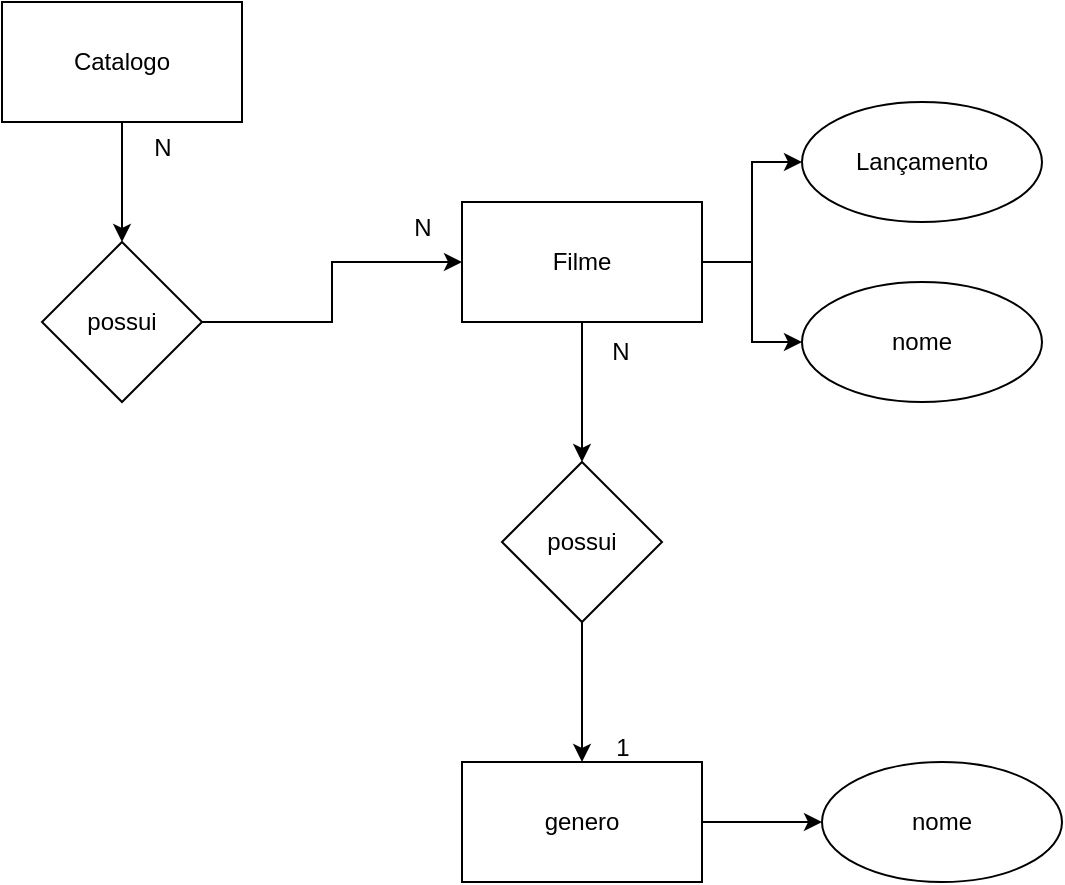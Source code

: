<mxfile version="21.6.5" type="device" pages="4">
  <diagram name="Página-1" id="5mKF2Q-sigWQypGG8Vnm">
    <mxGraphModel dx="1050" dy="581" grid="1" gridSize="10" guides="1" tooltips="1" connect="1" arrows="1" fold="1" page="1" pageScale="1" pageWidth="827" pageHeight="1169" math="0" shadow="0">
      <root>
        <mxCell id="0" />
        <mxCell id="1" parent="0" />
        <mxCell id="lNjub-nvCE7GVWdZc6g1-15" style="edgeStyle=orthogonalEdgeStyle;rounded=0;orthogonalLoop=1;jettySize=auto;html=1;entryX=0.5;entryY=0;entryDx=0;entryDy=0;" edge="1" parent="1" source="lNjub-nvCE7GVWdZc6g1-2" target="lNjub-nvCE7GVWdZc6g1-12">
          <mxGeometry relative="1" as="geometry" />
        </mxCell>
        <mxCell id="lNjub-nvCE7GVWdZc6g1-16" style="edgeStyle=orthogonalEdgeStyle;rounded=0;orthogonalLoop=1;jettySize=auto;html=1;entryX=0;entryY=0.5;entryDx=0;entryDy=0;" edge="1" parent="1" source="lNjub-nvCE7GVWdZc6g1-2" target="lNjub-nvCE7GVWdZc6g1-9">
          <mxGeometry relative="1" as="geometry" />
        </mxCell>
        <mxCell id="lNjub-nvCE7GVWdZc6g1-17" style="edgeStyle=orthogonalEdgeStyle;rounded=0;orthogonalLoop=1;jettySize=auto;html=1;entryX=0;entryY=0.5;entryDx=0;entryDy=0;" edge="1" parent="1" source="lNjub-nvCE7GVWdZc6g1-2" target="lNjub-nvCE7GVWdZc6g1-10">
          <mxGeometry relative="1" as="geometry" />
        </mxCell>
        <mxCell id="lNjub-nvCE7GVWdZc6g1-2" value="Filme" style="rounded=0;whiteSpace=wrap;html=1;" vertex="1" parent="1">
          <mxGeometry x="320" y="150" width="120" height="60" as="geometry" />
        </mxCell>
        <mxCell id="lNjub-nvCE7GVWdZc6g1-7" style="edgeStyle=orthogonalEdgeStyle;rounded=0;orthogonalLoop=1;jettySize=auto;html=1;entryX=0.5;entryY=0;entryDx=0;entryDy=0;" edge="1" parent="1" source="lNjub-nvCE7GVWdZc6g1-3" target="lNjub-nvCE7GVWdZc6g1-6">
          <mxGeometry relative="1" as="geometry" />
        </mxCell>
        <mxCell id="lNjub-nvCE7GVWdZc6g1-3" value="Catalogo" style="rounded=0;whiteSpace=wrap;html=1;" vertex="1" parent="1">
          <mxGeometry x="90" y="50" width="120" height="60" as="geometry" />
        </mxCell>
        <mxCell id="lNjub-nvCE7GVWdZc6g1-8" style="edgeStyle=orthogonalEdgeStyle;rounded=0;orthogonalLoop=1;jettySize=auto;html=1;entryX=0;entryY=0.5;entryDx=0;entryDy=0;" edge="1" parent="1" source="lNjub-nvCE7GVWdZc6g1-6" target="lNjub-nvCE7GVWdZc6g1-2">
          <mxGeometry relative="1" as="geometry" />
        </mxCell>
        <mxCell id="lNjub-nvCE7GVWdZc6g1-6" value="possui" style="rhombus;whiteSpace=wrap;html=1;" vertex="1" parent="1">
          <mxGeometry x="110" y="170" width="80" height="80" as="geometry" />
        </mxCell>
        <mxCell id="lNjub-nvCE7GVWdZc6g1-9" value="Lançamento" style="ellipse;whiteSpace=wrap;html=1;" vertex="1" parent="1">
          <mxGeometry x="490" y="100" width="120" height="60" as="geometry" />
        </mxCell>
        <mxCell id="lNjub-nvCE7GVWdZc6g1-10" value="nome" style="ellipse;whiteSpace=wrap;html=1;" vertex="1" parent="1">
          <mxGeometry x="490" y="190" width="120" height="60" as="geometry" />
        </mxCell>
        <mxCell id="lNjub-nvCE7GVWdZc6g1-18" style="edgeStyle=orthogonalEdgeStyle;rounded=0;orthogonalLoop=1;jettySize=auto;html=1;entryX=0.5;entryY=0;entryDx=0;entryDy=0;" edge="1" parent="1" source="lNjub-nvCE7GVWdZc6g1-12" target="lNjub-nvCE7GVWdZc6g1-13">
          <mxGeometry relative="1" as="geometry" />
        </mxCell>
        <mxCell id="lNjub-nvCE7GVWdZc6g1-12" value="possui" style="rhombus;whiteSpace=wrap;html=1;" vertex="1" parent="1">
          <mxGeometry x="340" y="280" width="80" height="80" as="geometry" />
        </mxCell>
        <mxCell id="lNjub-nvCE7GVWdZc6g1-19" style="edgeStyle=orthogonalEdgeStyle;rounded=0;orthogonalLoop=1;jettySize=auto;html=1;entryX=0;entryY=0.5;entryDx=0;entryDy=0;" edge="1" parent="1" source="lNjub-nvCE7GVWdZc6g1-13" target="lNjub-nvCE7GVWdZc6g1-14">
          <mxGeometry relative="1" as="geometry" />
        </mxCell>
        <mxCell id="lNjub-nvCE7GVWdZc6g1-13" value="genero" style="rounded=0;whiteSpace=wrap;html=1;" vertex="1" parent="1">
          <mxGeometry x="320" y="430" width="120" height="60" as="geometry" />
        </mxCell>
        <mxCell id="lNjub-nvCE7GVWdZc6g1-14" value="nome" style="ellipse;whiteSpace=wrap;html=1;" vertex="1" parent="1">
          <mxGeometry x="500" y="430" width="120" height="60" as="geometry" />
        </mxCell>
        <mxCell id="lNjub-nvCE7GVWdZc6g1-20" value="N" style="text;html=1;align=center;verticalAlign=middle;resizable=0;points=[];autosize=1;strokeColor=none;fillColor=none;" vertex="1" parent="1">
          <mxGeometry x="155" y="108" width="30" height="30" as="geometry" />
        </mxCell>
        <mxCell id="lNjub-nvCE7GVWdZc6g1-21" value="N" style="text;html=1;align=center;verticalAlign=middle;resizable=0;points=[];autosize=1;strokeColor=none;fillColor=none;" vertex="1" parent="1">
          <mxGeometry x="384" y="210" width="30" height="30" as="geometry" />
        </mxCell>
        <mxCell id="lNjub-nvCE7GVWdZc6g1-22" value="1" style="text;html=1;align=center;verticalAlign=middle;resizable=0;points=[];autosize=1;strokeColor=none;fillColor=none;" vertex="1" parent="1">
          <mxGeometry x="385" y="408" width="30" height="30" as="geometry" />
        </mxCell>
        <mxCell id="lNjub-nvCE7GVWdZc6g1-23" value="N" style="text;html=1;align=center;verticalAlign=middle;resizable=0;points=[];autosize=1;strokeColor=none;fillColor=none;" vertex="1" parent="1">
          <mxGeometry x="285" y="148" width="30" height="30" as="geometry" />
        </mxCell>
      </root>
    </mxGraphModel>
  </diagram>
  <diagram id="iiu7sfjKhsAXFOml-eyC" name="Página-2">
    <mxGraphModel dx="1050" dy="581" grid="1" gridSize="10" guides="1" tooltips="1" connect="1" arrows="1" fold="1" page="1" pageScale="1" pageWidth="827" pageHeight="1169" math="0" shadow="0">
      <root>
        <mxCell id="0" />
        <mxCell id="1" parent="0" />
        <mxCell id="RMaEJRh5fwyJORGSB9UP-27" style="edgeStyle=orthogonalEdgeStyle;rounded=0;orthogonalLoop=1;jettySize=auto;html=1;entryX=0;entryY=0.5;entryDx=0;entryDy=0;" edge="1" parent="1" source="RMaEJRh5fwyJORGSB9UP-4" target="RMaEJRh5fwyJORGSB9UP-25">
          <mxGeometry relative="1" as="geometry" />
        </mxCell>
        <mxCell id="RMaEJRh5fwyJORGSB9UP-28" style="edgeStyle=orthogonalEdgeStyle;rounded=0;orthogonalLoop=1;jettySize=auto;html=1;entryX=0;entryY=0.5;entryDx=0;entryDy=0;" edge="1" parent="1" source="RMaEJRh5fwyJORGSB9UP-4" target="RMaEJRh5fwyJORGSB9UP-26">
          <mxGeometry relative="1" as="geometry" />
        </mxCell>
        <mxCell id="RMaEJRh5fwyJORGSB9UP-4" value="Contato" style="rounded=0;whiteSpace=wrap;html=1;" vertex="1" parent="1">
          <mxGeometry x="320" y="150" width="120" height="60" as="geometry" />
        </mxCell>
        <mxCell id="RMaEJRh5fwyJORGSB9UP-9" style="edgeStyle=orthogonalEdgeStyle;rounded=0;orthogonalLoop=1;jettySize=auto;html=1;entryX=0;entryY=0.5;entryDx=0;entryDy=0;" edge="1" parent="1" source="RMaEJRh5fwyJORGSB9UP-10" target="RMaEJRh5fwyJORGSB9UP-11">
          <mxGeometry relative="1" as="geometry">
            <Array as="points">
              <mxPoint x="450" y="460" />
              <mxPoint x="450" y="460" />
            </Array>
          </mxGeometry>
        </mxCell>
        <mxCell id="RMaEJRh5fwyJORGSB9UP-10" value="CNH" style="rounded=0;whiteSpace=wrap;html=1;" vertex="1" parent="1">
          <mxGeometry x="320" y="430" width="120" height="60" as="geometry" />
        </mxCell>
        <mxCell id="RMaEJRh5fwyJORGSB9UP-11" value="Numero" style="ellipse;whiteSpace=wrap;html=1;" vertex="1" parent="1">
          <mxGeometry x="500" y="430" width="120" height="60" as="geometry" />
        </mxCell>
        <mxCell id="RMaEJRh5fwyJORGSB9UP-20" style="edgeStyle=orthogonalEdgeStyle;rounded=0;orthogonalLoop=1;jettySize=auto;html=1;entryX=0.5;entryY=0;entryDx=0;entryDy=0;" edge="1" parent="1" source="RMaEJRh5fwyJORGSB9UP-19" target="RMaEJRh5fwyJORGSB9UP-4">
          <mxGeometry relative="1" as="geometry" />
        </mxCell>
        <mxCell id="RMaEJRh5fwyJORGSB9UP-23" style="edgeStyle=orthogonalEdgeStyle;rounded=0;orthogonalLoop=1;jettySize=auto;html=1;entryX=0.5;entryY=0;entryDx=0;entryDy=0;" edge="1" parent="1" source="RMaEJRh5fwyJORGSB9UP-19" target="RMaEJRh5fwyJORGSB9UP-22">
          <mxGeometry relative="1" as="geometry" />
        </mxCell>
        <mxCell id="RMaEJRh5fwyJORGSB9UP-19" value="Pessoa" style="rounded=0;whiteSpace=wrap;html=1;" vertex="1" parent="1">
          <mxGeometry x="90" y="50" width="120" height="60" as="geometry" />
        </mxCell>
        <mxCell id="RMaEJRh5fwyJORGSB9UP-24" style="edgeStyle=orthogonalEdgeStyle;rounded=0;orthogonalLoop=1;jettySize=auto;html=1;entryX=0;entryY=0.5;entryDx=0;entryDy=0;" edge="1" parent="1" source="RMaEJRh5fwyJORGSB9UP-22" target="RMaEJRh5fwyJORGSB9UP-10">
          <mxGeometry relative="1" as="geometry" />
        </mxCell>
        <mxCell id="RMaEJRh5fwyJORGSB9UP-22" value="possui" style="rhombus;whiteSpace=wrap;html=1;" vertex="1" parent="1">
          <mxGeometry x="110" y="420" width="80" height="80" as="geometry" />
        </mxCell>
        <mxCell id="RMaEJRh5fwyJORGSB9UP-25" value="Telefone" style="ellipse;whiteSpace=wrap;html=1;" vertex="1" parent="1">
          <mxGeometry x="500" y="90" width="120" height="60" as="geometry" />
        </mxCell>
        <mxCell id="RMaEJRh5fwyJORGSB9UP-26" value="Email" style="ellipse;whiteSpace=wrap;html=1;" vertex="1" parent="1">
          <mxGeometry x="500" y="210" width="120" height="60" as="geometry" />
        </mxCell>
        <mxCell id="RMaEJRh5fwyJORGSB9UP-29" value="N" style="text;html=1;align=center;verticalAlign=middle;resizable=0;points=[];autosize=1;strokeColor=none;fillColor=none;" vertex="1" parent="1">
          <mxGeometry x="205" y="48" width="30" height="30" as="geometry" />
        </mxCell>
        <mxCell id="RMaEJRh5fwyJORGSB9UP-30" value="1" style="text;html=1;align=center;verticalAlign=middle;resizable=0;points=[];autosize=1;strokeColor=none;fillColor=none;" vertex="1" parent="1">
          <mxGeometry x="145" y="108" width="30" height="30" as="geometry" />
        </mxCell>
        <mxCell id="RMaEJRh5fwyJORGSB9UP-31" value="1" style="text;html=1;align=center;verticalAlign=middle;resizable=0;points=[];autosize=1;strokeColor=none;fillColor=none;" vertex="1" parent="1">
          <mxGeometry x="285" y="428" width="30" height="30" as="geometry" />
        </mxCell>
        <mxCell id="RMaEJRh5fwyJORGSB9UP-33" value="N" style="text;html=1;align=center;verticalAlign=middle;resizable=0;points=[];autosize=1;strokeColor=none;fillColor=none;" vertex="1" parent="1">
          <mxGeometry x="435" y="428" width="30" height="30" as="geometry" />
        </mxCell>
        <mxCell id="RMaEJRh5fwyJORGSB9UP-34" value="1" style="text;html=1;align=center;verticalAlign=middle;resizable=0;points=[];autosize=1;strokeColor=none;fillColor=none;" vertex="1" parent="1">
          <mxGeometry x="485" y="418" width="30" height="30" as="geometry" />
        </mxCell>
        <mxCell id="RMaEJRh5fwyJORGSB9UP-35" value="N" style="text;html=1;align=center;verticalAlign=middle;resizable=0;points=[];autosize=1;strokeColor=none;fillColor=none;" vertex="1" parent="1">
          <mxGeometry x="435" y="148" width="30" height="30" as="geometry" />
        </mxCell>
        <mxCell id="RMaEJRh5fwyJORGSB9UP-36" value="1" style="text;html=1;align=center;verticalAlign=middle;resizable=0;points=[];autosize=1;strokeColor=none;fillColor=none;" vertex="1" parent="1">
          <mxGeometry x="385" y="118" width="30" height="30" as="geometry" />
        </mxCell>
        <mxCell id="RMaEJRh5fwyJORGSB9UP-37" value="1" style="text;html=1;align=center;verticalAlign=middle;resizable=0;points=[];autosize=1;strokeColor=none;fillColor=none;" vertex="1" parent="1">
          <mxGeometry x="475" y="78" width="30" height="30" as="geometry" />
        </mxCell>
        <mxCell id="RMaEJRh5fwyJORGSB9UP-38" value="1" style="text;html=1;align=center;verticalAlign=middle;resizable=0;points=[];autosize=1;strokeColor=none;fillColor=none;" vertex="1" parent="1">
          <mxGeometry x="485" y="188" width="30" height="30" as="geometry" />
        </mxCell>
      </root>
    </mxGraphModel>
  </diagram>
  <diagram id="lN4cdJltz8-uxQaO_Oqf" name="Página-3">
    <mxGraphModel dx="1050" dy="581" grid="1" gridSize="10" guides="1" tooltips="1" connect="1" arrows="1" fold="1" page="1" pageScale="1" pageWidth="827" pageHeight="1169" math="0" shadow="0">
      <root>
        <mxCell id="0" />
        <mxCell id="1" parent="0" />
        <mxCell id="3rN0V206K1EY0qFHW4mq-1" style="edgeStyle=orthogonalEdgeStyle;rounded=0;orthogonalLoop=1;jettySize=auto;html=1;entryX=0;entryY=0.5;entryDx=0;entryDy=0;" edge="1" parent="1" source="3rN0V206K1EY0qFHW4mq-3" target="3rN0V206K1EY0qFHW4mq-12">
          <mxGeometry relative="1" as="geometry" />
        </mxCell>
        <mxCell id="3rN0V206K1EY0qFHW4mq-2" style="edgeStyle=orthogonalEdgeStyle;rounded=0;orthogonalLoop=1;jettySize=auto;html=1;entryX=0;entryY=0.5;entryDx=0;entryDy=0;" edge="1" parent="1" source="3rN0V206K1EY0qFHW4mq-3" target="3rN0V206K1EY0qFHW4mq-13">
          <mxGeometry relative="1" as="geometry" />
        </mxCell>
        <mxCell id="3rN0V206K1EY0qFHW4mq-18" style="edgeStyle=orthogonalEdgeStyle;rounded=0;orthogonalLoop=1;jettySize=auto;html=1;entryX=0.5;entryY=0;entryDx=0;entryDy=0;" edge="1" parent="1" source="3rN0V206K1EY0qFHW4mq-3" target="3rN0V206K1EY0qFHW4mq-11">
          <mxGeometry relative="1" as="geometry" />
        </mxCell>
        <mxCell id="3rN0V206K1EY0qFHW4mq-3" value="Veiculo" style="rounded=0;whiteSpace=wrap;html=1;" vertex="1" parent="1">
          <mxGeometry x="320" y="150" width="120" height="60" as="geometry" />
        </mxCell>
        <mxCell id="3rN0V206K1EY0qFHW4mq-15" style="edgeStyle=orthogonalEdgeStyle;rounded=0;orthogonalLoop=1;jettySize=auto;html=1;entryX=0;entryY=0.5;entryDx=0;entryDy=0;" edge="1" parent="1" source="3rN0V206K1EY0qFHW4mq-5" target="3rN0V206K1EY0qFHW4mq-14">
          <mxGeometry relative="1" as="geometry" />
        </mxCell>
        <mxCell id="3rN0V206K1EY0qFHW4mq-16" style="edgeStyle=orthogonalEdgeStyle;rounded=0;orthogonalLoop=1;jettySize=auto;html=1;entryX=0;entryY=0.5;entryDx=0;entryDy=0;" edge="1" parent="1" source="3rN0V206K1EY0qFHW4mq-5" target="3rN0V206K1EY0qFHW4mq-6">
          <mxGeometry relative="1" as="geometry" />
        </mxCell>
        <mxCell id="3rN0V206K1EY0qFHW4mq-5" value="Cliente" style="rounded=0;whiteSpace=wrap;html=1;" vertex="1" parent="1">
          <mxGeometry x="320" y="430" width="120" height="60" as="geometry" />
        </mxCell>
        <mxCell id="3rN0V206K1EY0qFHW4mq-6" value="cpf" style="ellipse;whiteSpace=wrap;html=1;" vertex="1" parent="1">
          <mxGeometry x="500" y="370" width="120" height="60" as="geometry" />
        </mxCell>
        <mxCell id="3rN0V206K1EY0qFHW4mq-21" style="edgeStyle=orthogonalEdgeStyle;rounded=0;orthogonalLoop=1;jettySize=auto;html=1;entryX=0;entryY=0.5;entryDx=0;entryDy=0;" edge="1" parent="1" source="3rN0V206K1EY0qFHW4mq-9" target="3rN0V206K1EY0qFHW4mq-20">
          <mxGeometry relative="1" as="geometry" />
        </mxCell>
        <mxCell id="3rN0V206K1EY0qFHW4mq-9" value="Empresa" style="rounded=0;whiteSpace=wrap;html=1;" vertex="1" parent="1">
          <mxGeometry x="80" y="60" width="120" height="60" as="geometry" />
        </mxCell>
        <mxCell id="3rN0V206K1EY0qFHW4mq-19" style="edgeStyle=orthogonalEdgeStyle;rounded=0;orthogonalLoop=1;jettySize=auto;html=1;entryX=0.5;entryY=0;entryDx=0;entryDy=0;" edge="1" parent="1" source="3rN0V206K1EY0qFHW4mq-11" target="3rN0V206K1EY0qFHW4mq-5">
          <mxGeometry relative="1" as="geometry" />
        </mxCell>
        <mxCell id="3rN0V206K1EY0qFHW4mq-11" value="aluga" style="rhombus;whiteSpace=wrap;html=1;" vertex="1" parent="1">
          <mxGeometry x="340" y="270" width="80" height="80" as="geometry" />
        </mxCell>
        <mxCell id="3rN0V206K1EY0qFHW4mq-12" value="Marca" style="ellipse;whiteSpace=wrap;html=1;" vertex="1" parent="1">
          <mxGeometry x="500" y="90" width="120" height="60" as="geometry" />
        </mxCell>
        <mxCell id="3rN0V206K1EY0qFHW4mq-13" value="Modelo" style="ellipse;whiteSpace=wrap;html=1;" vertex="1" parent="1">
          <mxGeometry x="500" y="210" width="120" height="60" as="geometry" />
        </mxCell>
        <mxCell id="3rN0V206K1EY0qFHW4mq-14" value="nome" style="ellipse;whiteSpace=wrap;html=1;" vertex="1" parent="1">
          <mxGeometry x="500" y="490" width="120" height="60" as="geometry" />
        </mxCell>
        <mxCell id="3rN0V206K1EY0qFHW4mq-17" value="N" style="text;html=1;align=center;verticalAlign=middle;resizable=0;points=[];autosize=1;strokeColor=none;fillColor=none;" vertex="1" parent="1">
          <mxGeometry x="210" y="50" width="30" height="30" as="geometry" />
        </mxCell>
        <mxCell id="3rN0V206K1EY0qFHW4mq-22" style="edgeStyle=orthogonalEdgeStyle;rounded=0;orthogonalLoop=1;jettySize=auto;html=1;entryX=0.5;entryY=0;entryDx=0;entryDy=0;" edge="1" parent="1" source="3rN0V206K1EY0qFHW4mq-20" target="3rN0V206K1EY0qFHW4mq-3">
          <mxGeometry relative="1" as="geometry" />
        </mxCell>
        <mxCell id="3rN0V206K1EY0qFHW4mq-20" value="Possui" style="rhombus;whiteSpace=wrap;html=1;" vertex="1" parent="1">
          <mxGeometry x="340" y="25" width="80" height="80" as="geometry" />
        </mxCell>
        <mxCell id="3rN0V206K1EY0qFHW4mq-23" value="1" style="text;html=1;align=center;verticalAlign=middle;resizable=0;points=[];autosize=1;strokeColor=none;fillColor=none;" vertex="1" parent="1">
          <mxGeometry x="350" y="120" width="30" height="30" as="geometry" />
        </mxCell>
        <mxCell id="3rN0V206K1EY0qFHW4mq-24" value="1" style="text;html=1;align=center;verticalAlign=middle;resizable=0;points=[];autosize=1;strokeColor=none;fillColor=none;" vertex="1" parent="1">
          <mxGeometry x="465" y="88" width="30" height="30" as="geometry" />
        </mxCell>
        <mxCell id="3rN0V206K1EY0qFHW4mq-25" value="1" style="text;html=1;align=center;verticalAlign=middle;resizable=0;points=[];autosize=1;strokeColor=none;fillColor=none;" vertex="1" parent="1">
          <mxGeometry x="465" y="240" width="30" height="30" as="geometry" />
        </mxCell>
        <mxCell id="3rN0V206K1EY0qFHW4mq-26" value="1" style="text;html=1;align=center;verticalAlign=middle;resizable=0;points=[];autosize=1;strokeColor=none;fillColor=none;" vertex="1" parent="1">
          <mxGeometry x="390" y="210" width="30" height="30" as="geometry" />
        </mxCell>
        <mxCell id="3rN0V206K1EY0qFHW4mq-27" value="N" style="text;html=1;align=center;verticalAlign=middle;resizable=0;points=[];autosize=1;strokeColor=none;fillColor=none;" vertex="1" parent="1">
          <mxGeometry x="330" y="400" width="30" height="30" as="geometry" />
        </mxCell>
        <mxCell id="3rN0V206K1EY0qFHW4mq-28" value="1" style="text;html=1;strokeColor=none;fillColor=none;align=center;verticalAlign=middle;whiteSpace=wrap;rounded=0;" vertex="1" parent="1">
          <mxGeometry x="430" y="440" width="60" height="30" as="geometry" />
        </mxCell>
        <mxCell id="3rN0V206K1EY0qFHW4mq-29" value="1" style="text;html=1;align=center;verticalAlign=middle;resizable=0;points=[];autosize=1;strokeColor=none;fillColor=none;" vertex="1" parent="1">
          <mxGeometry x="485" y="368" width="30" height="30" as="geometry" />
        </mxCell>
        <mxCell id="3rN0V206K1EY0qFHW4mq-30" value="N" style="text;html=1;align=center;verticalAlign=middle;resizable=0;points=[];autosize=1;strokeColor=none;fillColor=none;" vertex="1" parent="1">
          <mxGeometry x="470" y="490" width="30" height="30" as="geometry" />
        </mxCell>
      </root>
    </mxGraphModel>
  </diagram>
  <diagram id="ZFlmBUJ04-UBWXgbiAQB" name="Página-4">
    <mxGraphModel dx="1050" dy="581" grid="1" gridSize="10" guides="1" tooltips="1" connect="1" arrows="1" fold="1" page="1" pageScale="1" pageWidth="827" pageHeight="1169" math="0" shadow="0">
      <root>
        <mxCell id="0" />
        <mxCell id="1" parent="0" />
        <mxCell id="kD3s8nCL6MBVXQcKT-KT-26" style="edgeStyle=orthogonalEdgeStyle;rounded=0;orthogonalLoop=1;jettySize=auto;html=1;entryX=0.5;entryY=0;entryDx=0;entryDy=0;" edge="1" parent="1" source="kD3s8nCL6MBVXQcKT-KT-5" target="kD3s8nCL6MBVXQcKT-KT-25">
          <mxGeometry relative="1" as="geometry" />
        </mxCell>
        <mxCell id="kD3s8nCL6MBVXQcKT-KT-50" style="edgeStyle=orthogonalEdgeStyle;rounded=0;orthogonalLoop=1;jettySize=auto;html=1;entryX=0;entryY=0.5;entryDx=0;entryDy=0;" edge="1" parent="1" source="kD3s8nCL6MBVXQcKT-KT-5" target="kD3s8nCL6MBVXQcKT-KT-48">
          <mxGeometry relative="1" as="geometry" />
        </mxCell>
        <mxCell id="kD3s8nCL6MBVXQcKT-KT-51" style="edgeStyle=orthogonalEdgeStyle;rounded=0;orthogonalLoop=1;jettySize=auto;html=1;entryX=0;entryY=0.5;entryDx=0;entryDy=0;" edge="1" parent="1" source="kD3s8nCL6MBVXQcKT-KT-5" target="kD3s8nCL6MBVXQcKT-KT-49">
          <mxGeometry relative="1" as="geometry" />
        </mxCell>
        <mxCell id="kD3s8nCL6MBVXQcKT-KT-5" value="Veterinarios" style="rounded=0;whiteSpace=wrap;html=1;" vertex="1" parent="1">
          <mxGeometry x="320" y="430" width="120" height="60" as="geometry" />
        </mxCell>
        <mxCell id="kD3s8nCL6MBVXQcKT-KT-8" style="edgeStyle=orthogonalEdgeStyle;rounded=0;orthogonalLoop=1;jettySize=auto;html=1;entryX=0.5;entryY=0;entryDx=0;entryDy=0;" edge="1" parent="1" source="kD3s8nCL6MBVXQcKT-KT-9" target="kD3s8nCL6MBVXQcKT-KT-11">
          <mxGeometry relative="1" as="geometry" />
        </mxCell>
        <mxCell id="kD3s8nCL6MBVXQcKT-KT-15" style="edgeStyle=orthogonalEdgeStyle;rounded=0;orthogonalLoop=1;jettySize=auto;html=1;entryX=0;entryY=0.5;entryDx=0;entryDy=0;" edge="1" parent="1" source="kD3s8nCL6MBVXQcKT-KT-9" target="kD3s8nCL6MBVXQcKT-KT-14">
          <mxGeometry relative="1" as="geometry" />
        </mxCell>
        <mxCell id="kD3s8nCL6MBVXQcKT-KT-9" value="Clinica" style="rounded=0;whiteSpace=wrap;html=1;" vertex="1" parent="1">
          <mxGeometry x="90" y="50" width="120" height="60" as="geometry" />
        </mxCell>
        <mxCell id="kD3s8nCL6MBVXQcKT-KT-10" style="edgeStyle=orthogonalEdgeStyle;rounded=0;orthogonalLoop=1;jettySize=auto;html=1;entryX=0;entryY=0.5;entryDx=0;entryDy=0;" edge="1" parent="1" source="kD3s8nCL6MBVXQcKT-KT-11" target="kD3s8nCL6MBVXQcKT-KT-5">
          <mxGeometry relative="1" as="geometry" />
        </mxCell>
        <mxCell id="kD3s8nCL6MBVXQcKT-KT-11" value="Cadastro" style="rhombus;whiteSpace=wrap;html=1;" vertex="1" parent="1">
          <mxGeometry x="110" y="420" width="80" height="80" as="geometry" />
        </mxCell>
        <mxCell id="kD3s8nCL6MBVXQcKT-KT-17" style="edgeStyle=orthogonalEdgeStyle;rounded=0;orthogonalLoop=1;jettySize=auto;html=1;entryX=0;entryY=0.5;entryDx=0;entryDy=0;" edge="1" parent="1" source="kD3s8nCL6MBVXQcKT-KT-14" target="kD3s8nCL6MBVXQcKT-KT-16">
          <mxGeometry relative="1" as="geometry" />
        </mxCell>
        <mxCell id="kD3s8nCL6MBVXQcKT-KT-14" value="Possui" style="rhombus;whiteSpace=wrap;html=1;" vertex="1" parent="1">
          <mxGeometry x="290" y="110" width="80" height="80" as="geometry" />
        </mxCell>
        <mxCell id="kD3s8nCL6MBVXQcKT-KT-20" style="edgeStyle=orthogonalEdgeStyle;rounded=0;orthogonalLoop=1;jettySize=auto;html=1;entryX=0;entryY=0.5;entryDx=0;entryDy=0;" edge="1" parent="1" source="kD3s8nCL6MBVXQcKT-KT-16" target="kD3s8nCL6MBVXQcKT-KT-18">
          <mxGeometry relative="1" as="geometry" />
        </mxCell>
        <mxCell id="kD3s8nCL6MBVXQcKT-KT-21" style="edgeStyle=orthogonalEdgeStyle;rounded=0;orthogonalLoop=1;jettySize=auto;html=1;entryX=0;entryY=0.5;entryDx=0;entryDy=0;" edge="1" parent="1" source="kD3s8nCL6MBVXQcKT-KT-16" target="kD3s8nCL6MBVXQcKT-KT-19">
          <mxGeometry relative="1" as="geometry" />
        </mxCell>
        <mxCell id="kD3s8nCL6MBVXQcKT-KT-16" value="Endereço" style="rounded=0;whiteSpace=wrap;html=1;" vertex="1" parent="1">
          <mxGeometry x="450" y="120" width="120" height="60" as="geometry" />
        </mxCell>
        <mxCell id="kD3s8nCL6MBVXQcKT-KT-18" value="Cep" style="ellipse;whiteSpace=wrap;html=1;" vertex="1" parent="1">
          <mxGeometry x="650" y="60" width="120" height="60" as="geometry" />
        </mxCell>
        <mxCell id="kD3s8nCL6MBVXQcKT-KT-19" value="Rua" style="ellipse;whiteSpace=wrap;html=1;" vertex="1" parent="1">
          <mxGeometry x="650" y="180" width="120" height="60" as="geometry" />
        </mxCell>
        <mxCell id="kD3s8nCL6MBVXQcKT-KT-31" style="edgeStyle=orthogonalEdgeStyle;rounded=0;orthogonalLoop=1;jettySize=auto;html=1;entryX=0;entryY=0.5;entryDx=0;entryDy=0;" edge="1" parent="1" source="kD3s8nCL6MBVXQcKT-KT-25" target="kD3s8nCL6MBVXQcKT-KT-27">
          <mxGeometry relative="1" as="geometry" />
        </mxCell>
        <mxCell id="kD3s8nCL6MBVXQcKT-KT-32" style="edgeStyle=orthogonalEdgeStyle;rounded=0;orthogonalLoop=1;jettySize=auto;html=1;entryX=0;entryY=0.5;entryDx=0;entryDy=0;" edge="1" parent="1" source="kD3s8nCL6MBVXQcKT-KT-25" target="kD3s8nCL6MBVXQcKT-KT-28">
          <mxGeometry relative="1" as="geometry" />
        </mxCell>
        <mxCell id="kD3s8nCL6MBVXQcKT-KT-33" style="edgeStyle=orthogonalEdgeStyle;rounded=0;orthogonalLoop=1;jettySize=auto;html=1;entryX=0;entryY=0.5;entryDx=0;entryDy=0;" edge="1" parent="1" source="kD3s8nCL6MBVXQcKT-KT-25" target="kD3s8nCL6MBVXQcKT-KT-29">
          <mxGeometry relative="1" as="geometry" />
        </mxCell>
        <mxCell id="kD3s8nCL6MBVXQcKT-KT-25" value="Pets" style="rounded=0;whiteSpace=wrap;html=1;" vertex="1" parent="1">
          <mxGeometry x="320" y="620" width="120" height="60" as="geometry" />
        </mxCell>
        <mxCell id="kD3s8nCL6MBVXQcKT-KT-27" value="Raça" style="ellipse;whiteSpace=wrap;html=1;" vertex="1" parent="1">
          <mxGeometry x="520" y="620" width="120" height="60" as="geometry" />
        </mxCell>
        <mxCell id="kD3s8nCL6MBVXQcKT-KT-28" value="Nome" style="ellipse;whiteSpace=wrap;html=1;" vertex="1" parent="1">
          <mxGeometry x="520" y="550" width="120" height="60" as="geometry" />
        </mxCell>
        <mxCell id="kD3s8nCL6MBVXQcKT-KT-29" value="Dono" style="ellipse;whiteSpace=wrap;html=1;" vertex="1" parent="1">
          <mxGeometry x="520" y="690" width="120" height="60" as="geometry" />
        </mxCell>
        <mxCell id="kD3s8nCL6MBVXQcKT-KT-34" value="1" style="text;html=1;align=center;verticalAlign=middle;resizable=0;points=[];autosize=1;strokeColor=none;fillColor=none;" vertex="1" parent="1">
          <mxGeometry x="205" y="48" width="30" height="30" as="geometry" />
        </mxCell>
        <mxCell id="kD3s8nCL6MBVXQcKT-KT-35" value="1" style="text;html=1;align=center;verticalAlign=middle;resizable=0;points=[];autosize=1;strokeColor=none;fillColor=none;" vertex="1" parent="1">
          <mxGeometry x="415" y="108" width="30" height="30" as="geometry" />
        </mxCell>
        <mxCell id="kD3s8nCL6MBVXQcKT-KT-36" value="1" style="text;html=1;align=center;verticalAlign=middle;resizable=0;points=[];autosize=1;strokeColor=none;fillColor=none;" vertex="1" parent="1">
          <mxGeometry x="565" y="108" width="30" height="30" as="geometry" />
        </mxCell>
        <mxCell id="kD3s8nCL6MBVXQcKT-KT-37" value="1" style="text;html=1;align=center;verticalAlign=middle;resizable=0;points=[];autosize=1;strokeColor=none;fillColor=none;" vertex="1" parent="1">
          <mxGeometry x="565" y="158" width="30" height="30" as="geometry" />
        </mxCell>
        <mxCell id="kD3s8nCL6MBVXQcKT-KT-38" value="N" style="text;html=1;align=center;verticalAlign=middle;resizable=0;points=[];autosize=1;strokeColor=none;fillColor=none;" vertex="1" parent="1">
          <mxGeometry x="635" y="168" width="30" height="30" as="geometry" />
        </mxCell>
        <mxCell id="kD3s8nCL6MBVXQcKT-KT-39" value="1" style="text;html=1;align=center;verticalAlign=middle;resizable=0;points=[];autosize=1;strokeColor=none;fillColor=none;" vertex="1" parent="1">
          <mxGeometry x="625" y="98" width="30" height="30" as="geometry" />
        </mxCell>
        <mxCell id="kD3s8nCL6MBVXQcKT-KT-40" value="N" style="text;html=1;align=center;verticalAlign=middle;resizable=0;points=[];autosize=1;strokeColor=none;fillColor=none;" vertex="1" parent="1">
          <mxGeometry x="155" y="118" width="30" height="30" as="geometry" />
        </mxCell>
        <mxCell id="kD3s8nCL6MBVXQcKT-KT-41" value="N" style="text;html=1;align=center;verticalAlign=middle;resizable=0;points=[];autosize=1;strokeColor=none;fillColor=none;" vertex="1" parent="1">
          <mxGeometry x="285" y="418" width="30" height="30" as="geometry" />
        </mxCell>
        <mxCell id="kD3s8nCL6MBVXQcKT-KT-42" value="N" style="text;html=1;align=center;verticalAlign=middle;resizable=0;points=[];autosize=1;strokeColor=none;fillColor=none;" vertex="1" parent="1">
          <mxGeometry x="375" y="488" width="30" height="30" as="geometry" />
        </mxCell>
        <mxCell id="kD3s8nCL6MBVXQcKT-KT-43" value="1" style="text;html=1;align=center;verticalAlign=middle;resizable=0;points=[];autosize=1;strokeColor=none;fillColor=none;" vertex="1" parent="1">
          <mxGeometry x="385" y="588" width="30" height="30" as="geometry" />
        </mxCell>
        <mxCell id="kD3s8nCL6MBVXQcKT-KT-44" value="1" style="text;html=1;align=center;verticalAlign=middle;resizable=0;points=[];autosize=1;strokeColor=none;fillColor=none;" vertex="1" parent="1">
          <mxGeometry x="440" y="620" width="30" height="30" as="geometry" />
        </mxCell>
        <mxCell id="kD3s8nCL6MBVXQcKT-KT-45" value="N" style="text;html=1;align=center;verticalAlign=middle;resizable=0;points=[];autosize=1;strokeColor=none;fillColor=none;" vertex="1" parent="1">
          <mxGeometry x="505" y="728" width="30" height="30" as="geometry" />
        </mxCell>
        <mxCell id="kD3s8nCL6MBVXQcKT-KT-46" value="N" style="text;html=1;align=center;verticalAlign=middle;resizable=0;points=[];autosize=1;strokeColor=none;fillColor=none;" vertex="1" parent="1">
          <mxGeometry x="505" y="648" width="30" height="30" as="geometry" />
        </mxCell>
        <mxCell id="kD3s8nCL6MBVXQcKT-KT-47" value="N" style="text;html=1;align=center;verticalAlign=middle;resizable=0;points=[];autosize=1;strokeColor=none;fillColor=none;" vertex="1" parent="1">
          <mxGeometry x="505" y="588" width="30" height="30" as="geometry" />
        </mxCell>
        <mxCell id="kD3s8nCL6MBVXQcKT-KT-48" value="Nome" style="ellipse;whiteSpace=wrap;html=1;" vertex="1" parent="1">
          <mxGeometry x="530" y="370" width="120" height="60" as="geometry" />
        </mxCell>
        <mxCell id="kD3s8nCL6MBVXQcKT-KT-49" value="Crmv" style="ellipse;whiteSpace=wrap;html=1;" vertex="1" parent="1">
          <mxGeometry x="530" y="448" width="120" height="60" as="geometry" />
        </mxCell>
        <mxCell id="kD3s8nCL6MBVXQcKT-KT-52" value="1" style="text;html=1;align=center;verticalAlign=middle;resizable=0;points=[];autosize=1;strokeColor=none;fillColor=none;" vertex="1" parent="1">
          <mxGeometry x="435" y="458" width="30" height="30" as="geometry" />
        </mxCell>
        <mxCell id="kD3s8nCL6MBVXQcKT-KT-53" value="1" style="text;html=1;align=center;verticalAlign=middle;resizable=0;points=[];autosize=1;strokeColor=none;fillColor=none;" vertex="1" parent="1">
          <mxGeometry x="515" y="478" width="30" height="30" as="geometry" />
        </mxCell>
        <mxCell id="kD3s8nCL6MBVXQcKT-KT-54" value="N" style="text;html=1;align=center;verticalAlign=middle;resizable=0;points=[];autosize=1;strokeColor=none;fillColor=none;" vertex="1" parent="1">
          <mxGeometry x="505" y="398" width="30" height="30" as="geometry" />
        </mxCell>
      </root>
    </mxGraphModel>
  </diagram>
</mxfile>
